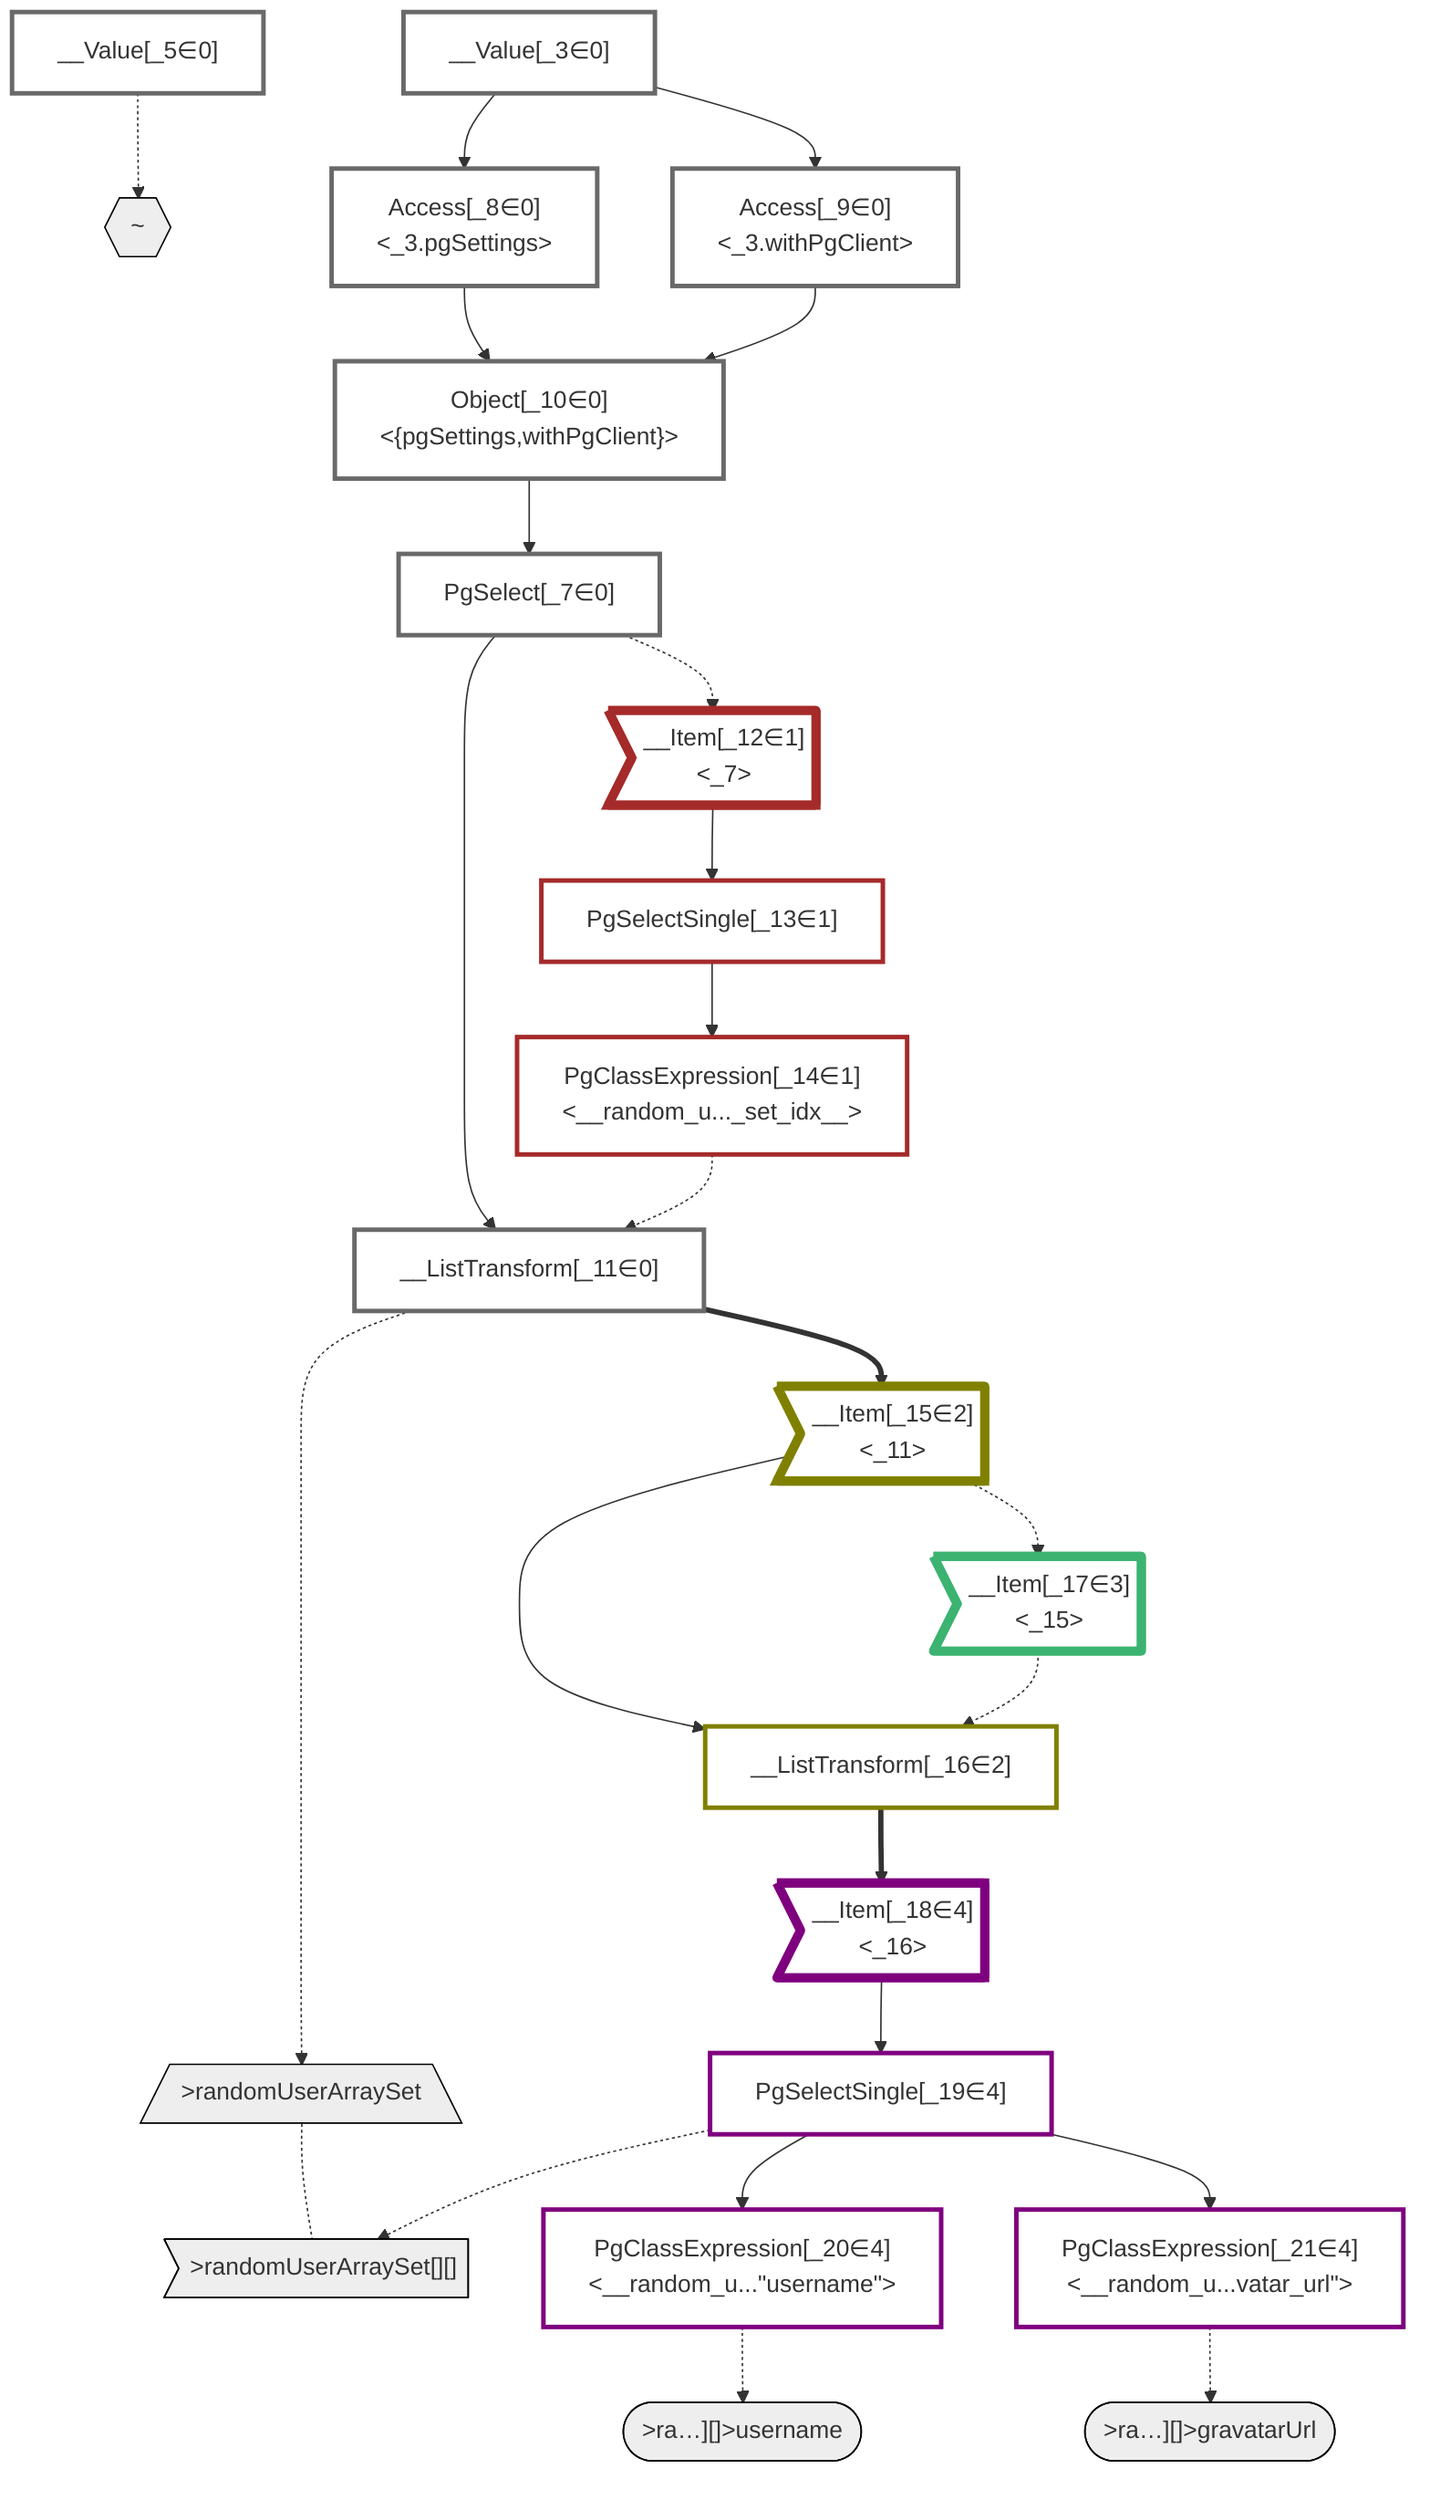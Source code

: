 graph TD
    classDef path fill:#eee,stroke:#000
    classDef plan fill:#fff,stroke-width:3px
    classDef itemplan fill:#fff,stroke-width:6px
    classDef sideeffectplan fill:#f00,stroke-width:6px

    %% subgraph fields
    P1{{"~"}}:::path
    P2[/">randomUserArraySet"\]:::path
    P3>">randomUserArraySet[][]"]:::path
    P2 -.- P3
    P4([">ra…][]>username"]):::path
    %% P3 -.-> P4
    P5([">ra…][]>gravatarUrl"]):::path
    %% P3 -.-> P5
    %% P1 -.-> P2
    %% end

    %% define plans
    __Value_3["__Value[_3∈0]<br /><context>"]:::plan
    __Value_5["__Value[_5∈0]<br /><rootValue>"]:::plan
    PgSelect_7["PgSelect[_7∈0]<br /><random_user_array_set>"]:::plan
    Access_8["Access[_8∈0]<br /><_3.pgSettings>"]:::plan
    Access_9["Access[_9∈0]<br /><_3.withPgClient>"]:::plan
    Object_10["Object[_10∈0]<br /><{pgSettings,withPgClient}>"]:::plan
    __ListTransform_11["__ListTransform[_11∈0]<br /><partitionByIndex1:_7>"]:::plan
    __Item_12>"__Item[_12∈1]<br /><_7>"]:::itemplan
    PgSelectSingle_13["PgSelectSingle[_13∈1]<br /><random_user_array_set>"]:::plan
    PgClassExpression_14["PgClassExpression[_14∈1]<br /><__random_u..._set_idx__>"]:::plan
    __Item_15>"__Item[_15∈2]<br /><_11>"]:::itemplan
    __ListTransform_16["__ListTransform[_16∈2]<br /><each:_15>"]:::plan
    __Item_17>"__Item[_17∈3]<br /><_15>"]:::itemplan
    __Item_18>"__Item[_18∈4]<br /><_16>"]:::itemplan
    PgSelectSingle_19["PgSelectSingle[_19∈4]<br /><random_user_array_set>"]:::plan
    PgClassExpression_20["PgClassExpression[_20∈4]<br /><__random_u...#quot;username#quot;>"]:::plan
    PgClassExpression_21["PgClassExpression[_21∈4]<br /><__random_u...vatar_url#quot;>"]:::plan

    %% plan dependencies
    Object_10 --> PgSelect_7
    __Value_3 --> Access_8
    __Value_3 --> Access_9
    Access_8 --> Object_10
    Access_9 --> Object_10
    PgSelect_7 --> __ListTransform_11
    PgClassExpression_14 -.-> __ListTransform_11
    PgSelect_7 -.-> __Item_12
    __Item_12 --> PgSelectSingle_13
    PgSelectSingle_13 --> PgClassExpression_14
    __ListTransform_11 ==> __Item_15
    __Item_15 --> __ListTransform_16
    __Item_17 -.-> __ListTransform_16
    __Item_15 -.-> __Item_17
    __ListTransform_16 ==> __Item_18
    __Item_18 --> PgSelectSingle_19
    PgSelectSingle_19 --> PgClassExpression_20
    PgSelectSingle_19 --> PgClassExpression_21

    %% plan-to-path relationships
    __Value_5 -.-> P1
    __ListTransform_11 -.-> P2
    PgSelectSingle_19 -.-> P3
    PgClassExpression_20 -.-> P4
    PgClassExpression_21 -.-> P5

    %% allocate buckets
    classDef bucket0 stroke:#696969
    class __Value_3,__Value_5,PgSelect_7,Access_8,Access_9,Object_10,__ListTransform_11 bucket0
    classDef bucket1 stroke:#a52a2a
    class __Item_12,PgSelectSingle_13,PgClassExpression_14 bucket1
    classDef bucket2 stroke:#808000
    class __Item_15,__ListTransform_16 bucket2
    classDef bucket3 stroke:#3cb371
    class __Item_17 bucket3
    classDef bucket4 stroke:#7f007f
    class __Item_18,PgSelectSingle_19,PgClassExpression_20,PgClassExpression_21 bucket4